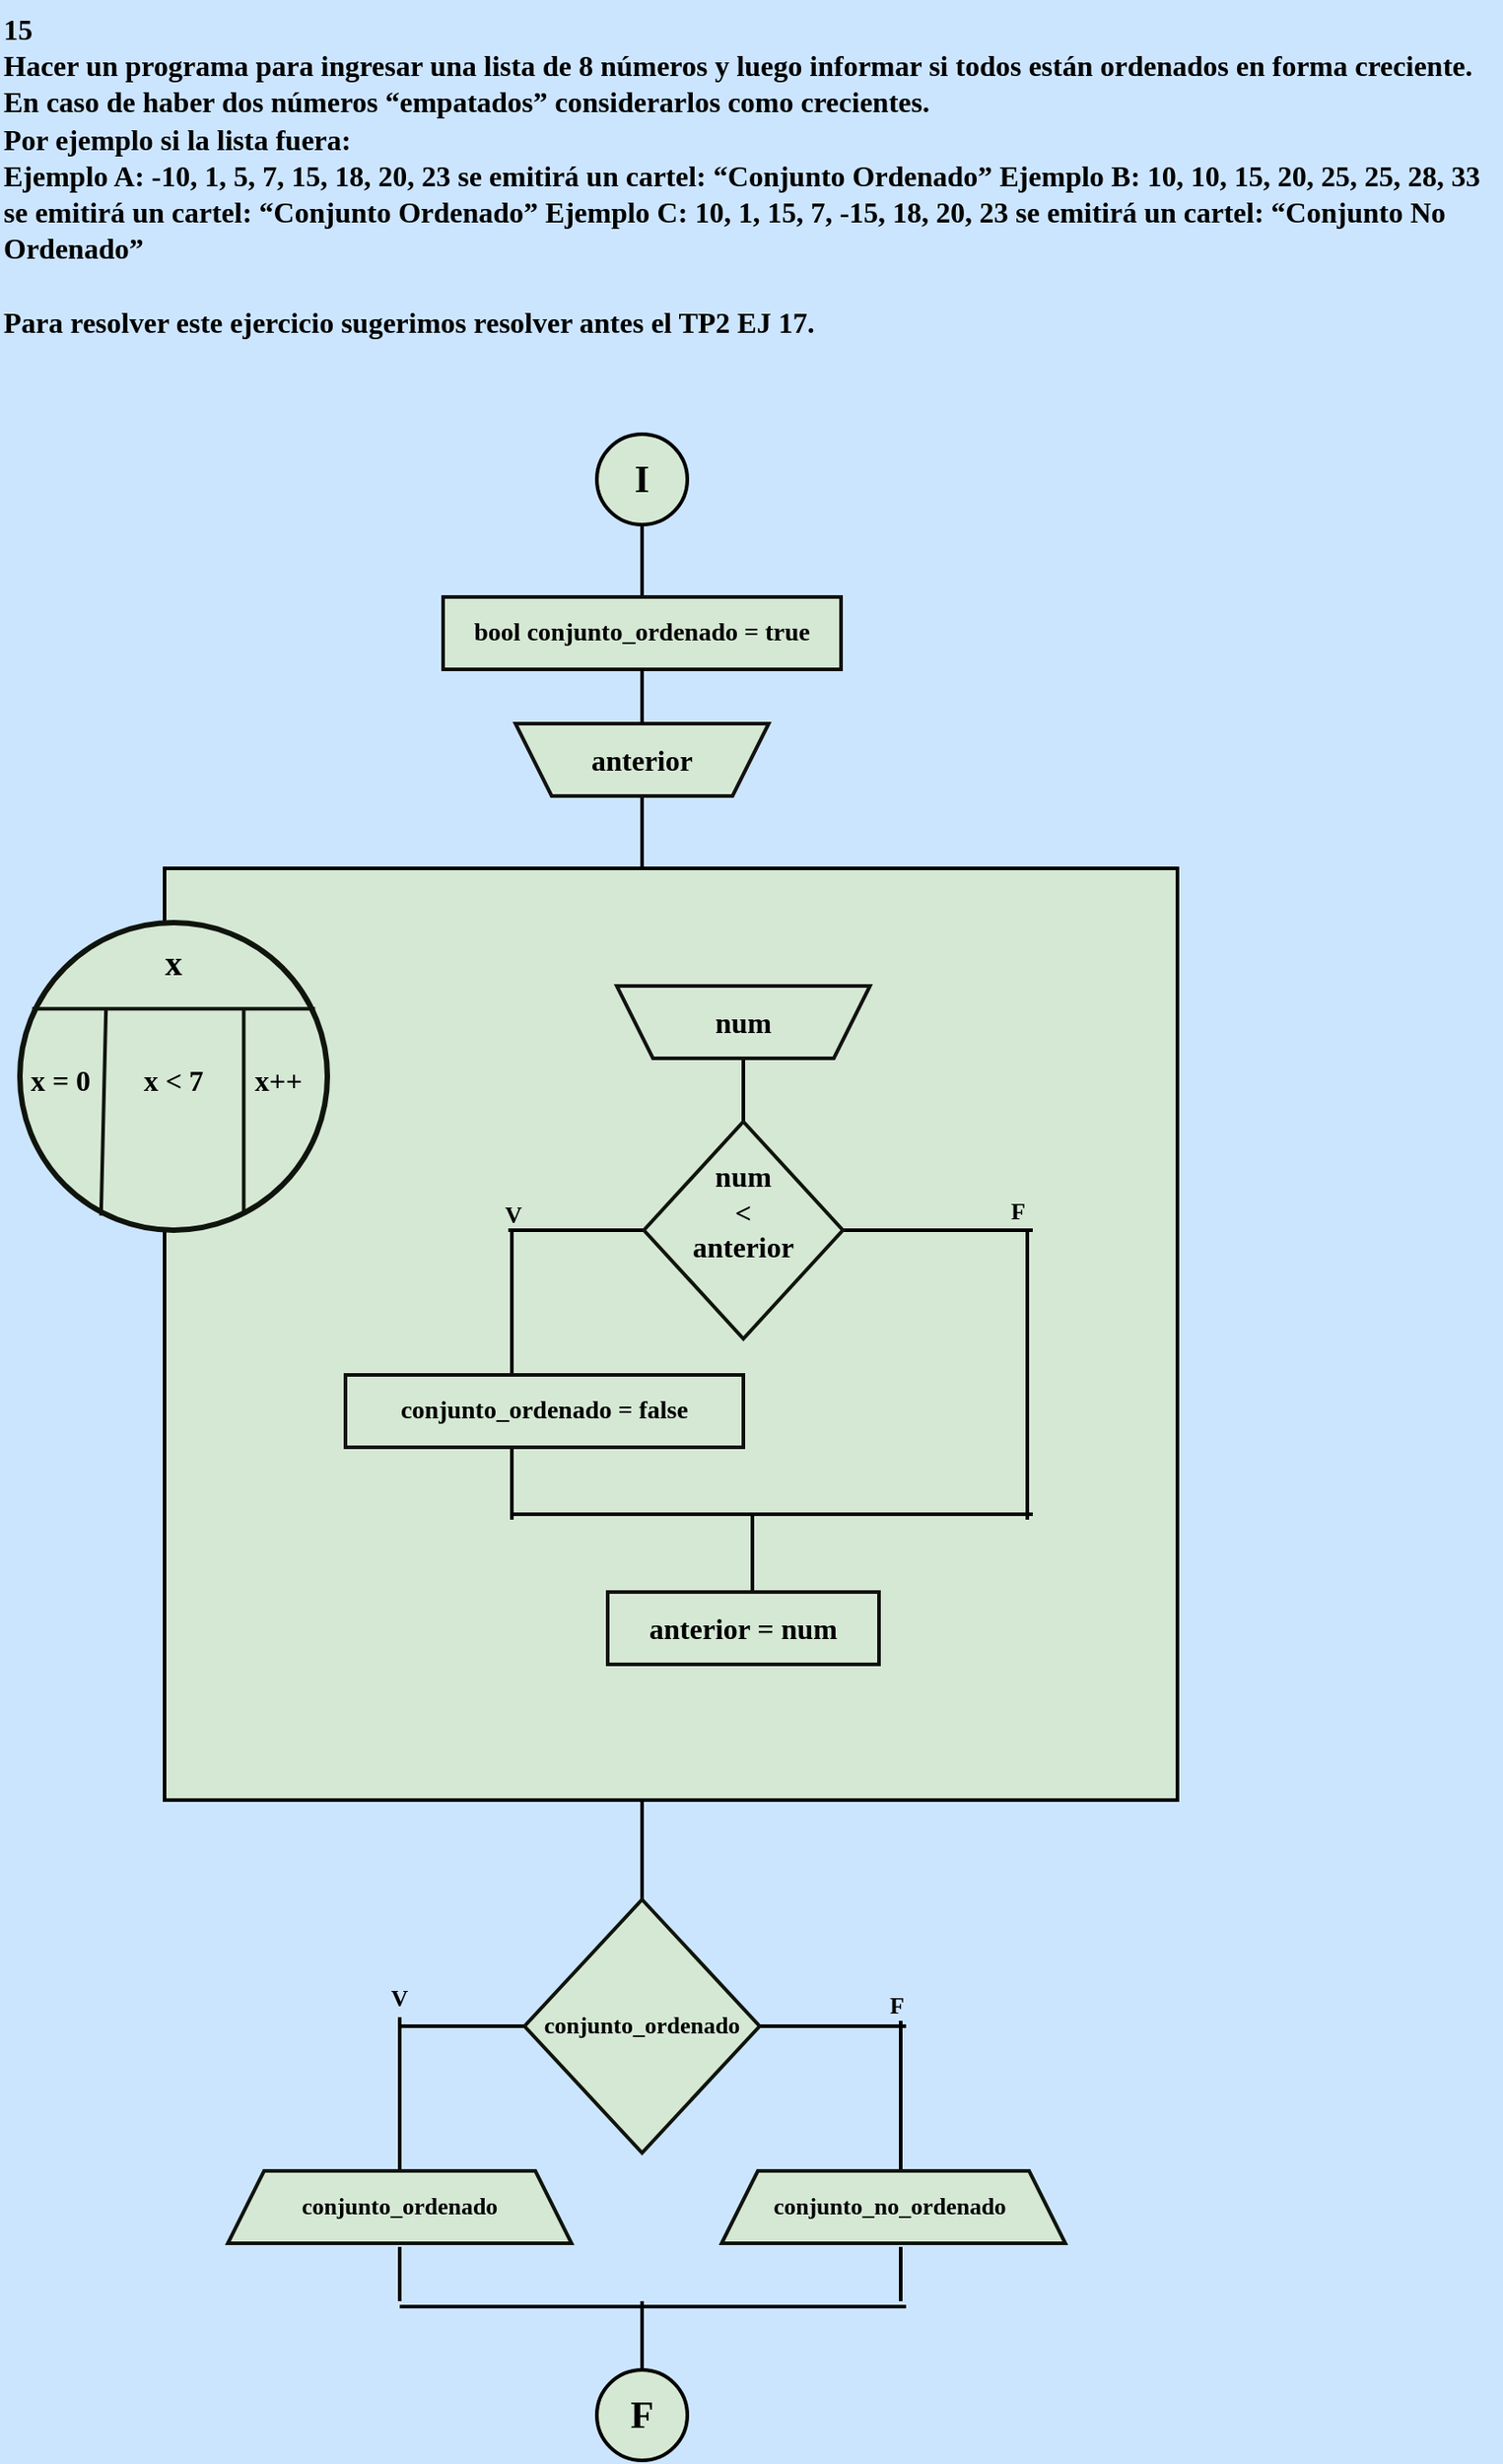 <mxfile version="24.1.0" type="device">
  <diagram name="Página-1" id="r51OezzOmQpkRalTWJqZ">
    <mxGraphModel dx="1420" dy="830" grid="1" gridSize="10" guides="1" tooltips="1" connect="1" arrows="1" fold="1" page="1" pageScale="1" pageWidth="827" pageHeight="1169" background="#CCE5FF" math="0" shadow="0">
      <root>
        <mxCell id="0" />
        <mxCell id="1" parent="0" />
        <mxCell id="4wTzUOuDTRYGj4YJrZUI-1" value="&lt;b style=&quot;font-size: 16px;&quot;&gt;&lt;font style=&quot;font-size: 16px;&quot; face=&quot;Comic Sans MS&quot; color=&quot;#000000&quot;&gt;15&lt;br&gt;Hacer un programa para ingresar una lista de 8 números y luego informar si todos están ordenados en forma creciente. En caso de haber dos números “empatados” considerarlos como crecientes.&lt;br&gt;Por ejemplo si la lista fuera:&lt;br&gt;Ejemplo A: -10, 1, 5, 7, 15, 18, 20, 23 se emitirá un cartel: “Conjunto Ordenado” Ejemplo B: 10, 10, 15, 20, 25, 25, 28, 33 se emitirá un cartel: “Conjunto Ordenado” Ejemplo C: 10, 1, 15, 7, -15, 18, 20, 23 se emitirá un cartel: “Conjunto No Ordenado”&lt;br&gt;&lt;br&gt;Para resolver este ejercicio sugerimos resolver antes el TP2 EJ 17.&lt;/font&gt;&lt;/b&gt;" style="text;whiteSpace=wrap;html=1;fontFamily=Architects Daughter;fontSource=https%3A%2F%2Ffonts.googleapis.com%2Fcss%3Ffamily%3DArchitects%2BDaughter;" vertex="1" parent="1">
          <mxGeometry x="140" y="10" width="830" height="200" as="geometry" />
        </mxCell>
        <mxCell id="4wTzUOuDTRYGj4YJrZUI-60" value="" style="line;strokeWidth=2;direction=south;html=1;hachureGap=4;fontFamily=Architects Daughter;fontSource=https://fonts.googleapis.com/css?family=Architects+Daughter;strokeColor=#000000;container=0;" vertex="1" parent="1">
          <mxGeometry x="490" y="300" width="10" height="40" as="geometry" />
        </mxCell>
        <mxCell id="4wTzUOuDTRYGj4YJrZUI-61" value="" style="line;strokeWidth=2;direction=south;html=1;hachureGap=4;fontFamily=Architects Daughter;fontSource=https://fonts.googleapis.com/css?family=Architects+Daughter;strokeColor=#000000;container=0;" vertex="1" parent="1">
          <mxGeometry x="490" y="450" width="10" height="40" as="geometry" />
        </mxCell>
        <mxCell id="4wTzUOuDTRYGj4YJrZUI-83" value="" style="line;strokeWidth=2;html=1;perimeter=backbonePerimeter;points=[];outlineConnect=0;hachureGap=4;fontFamily=Architects Daughter;fontSource=https://fonts.googleapis.com/css?family=Architects+Daughter;strokeColor=#000000;container=0;" vertex="1" parent="1">
          <mxGeometry x="361" y="1125" width="69" height="10" as="geometry" />
        </mxCell>
        <mxCell id="4wTzUOuDTRYGj4YJrZUI-82" value="" style="line;strokeWidth=2;html=1;perimeter=backbonePerimeter;points=[];outlineConnect=0;hachureGap=4;fontFamily=Architects Daughter;fontSource=https://fonts.googleapis.com/css?family=Architects+Daughter;strokeColor=#000000;container=0;" vertex="1" parent="1">
          <mxGeometry x="555" y="1125" width="86" height="10" as="geometry" />
        </mxCell>
        <mxCell id="4wTzUOuDTRYGj4YJrZUI-67" value="" style="line;strokeWidth=2;direction=south;html=1;hachureGap=4;fontFamily=Architects Daughter;fontSource=https://fonts.googleapis.com/css?family=Architects+Daughter;strokeColor=#000000;container=0;" vertex="1" parent="1">
          <mxGeometry x="356" y="1125" width="10" height="85" as="geometry" />
        </mxCell>
        <mxCell id="4wTzUOuDTRYGj4YJrZUI-66" value="" style="line;strokeWidth=2;direction=south;html=1;hachureGap=4;fontFamily=Architects Daughter;fontSource=https://fonts.googleapis.com/css?family=Architects+Daughter;strokeColor=#000000;container=0;" vertex="1" parent="1">
          <mxGeometry x="633" y="1127" width="10" height="83" as="geometry" />
        </mxCell>
        <mxCell id="4wTzUOuDTRYGj4YJrZUI-65" value="" style="line;strokeWidth=2;direction=south;html=1;hachureGap=4;fontFamily=Architects Daughter;fontSource=https://fonts.googleapis.com/css?family=Architects+Daughter;strokeColor=#000000;container=0;" vertex="1" parent="1">
          <mxGeometry x="356" y="1252" width="10" height="30" as="geometry" />
        </mxCell>
        <mxCell id="4wTzUOuDTRYGj4YJrZUI-64" value="" style="line;strokeWidth=2;direction=south;html=1;hachureGap=4;fontFamily=Architects Daughter;fontSource=https://fonts.googleapis.com/css?family=Architects+Daughter;strokeColor=#000000;container=0;" vertex="1" parent="1">
          <mxGeometry x="633" y="1252" width="10" height="30" as="geometry" />
        </mxCell>
        <mxCell id="4wTzUOuDTRYGj4YJrZUI-84" value="" style="line;strokeWidth=2;html=1;perimeter=backbonePerimeter;points=[];outlineConnect=0;hachureGap=4;fontFamily=Architects Daughter;fontSource=https://fonts.googleapis.com/css?family=Architects+Daughter;strokeColor=#000000;container=0;" vertex="1" parent="1">
          <mxGeometry x="361" y="1280" width="280" height="10" as="geometry" />
        </mxCell>
        <mxCell id="4wTzUOuDTRYGj4YJrZUI-68" value="" style="line;strokeWidth=2;direction=south;html=1;hachureGap=4;fontFamily=Architects Daughter;fontSource=https://fonts.googleapis.com/css?family=Architects+Daughter;strokeColor=#000000;container=0;" vertex="1" parent="1">
          <mxGeometry x="490" y="1282" width="10" height="38" as="geometry" />
        </mxCell>
        <mxCell id="4wTzUOuDTRYGj4YJrZUI-4" value="" style="rounded=0;whiteSpace=wrap;html=1;labelBackgroundColor=none;strokeColor=#0f100e;strokeWidth=2;align=center;verticalAlign=middle;fontFamily=Helvetica;fontSize=12;fontColor=default;fillColor=#d5e8d4;container=0;" vertex="1" parent="1">
          <mxGeometry x="385" y="340" width="220" height="40" as="geometry" />
        </mxCell>
        <mxCell id="4wTzUOuDTRYGj4YJrZUI-5" value="&lt;b&gt;&lt;font style=&quot;font-size: 14px;&quot; color=&quot;#000000&quot; face=&quot;Comic Sans MS&quot;&gt;bool conjunto_ordenado = true&lt;/font&gt;&lt;/b&gt;" style="text;strokeColor=none;align=center;fillColor=none;html=1;verticalAlign=middle;whiteSpace=wrap;rounded=0;fontFamily=Architects Daughter;fontSource=https%3A%2F%2Ffonts.googleapis.com%2Fcss%3Ffamily%3DArchitects%2BDaughter;container=0;" vertex="1" parent="1">
          <mxGeometry x="385" y="345" width="220" height="30" as="geometry" />
        </mxCell>
        <mxCell id="4wTzUOuDTRYGj4YJrZUI-3" value="" style="strokeWidth=2;html=1;shape=mxgraph.flowchart.start_2;whiteSpace=wrap;rounded=0;labelBackgroundColor=none;strokeColor=#000000;align=center;verticalAlign=middle;fontFamily=Helvetica;fontSize=12;fontColor=default;fillColor=#d5e8d4;container=0;" vertex="1" parent="1">
          <mxGeometry x="470" y="1320" width="50" height="50" as="geometry" />
        </mxCell>
        <mxCell id="4wTzUOuDTRYGj4YJrZUI-9" value="&lt;b&gt;&lt;font style=&quot;font-size: 21px;&quot; color=&quot;#000000&quot; face=&quot;Comic Sans MS&quot;&gt;F&lt;/font&gt;&lt;/b&gt;" style="text;strokeColor=none;align=center;fillColor=none;html=1;verticalAlign=middle;whiteSpace=wrap;rounded=0;fontFamily=Architects Daughter;fontSource=https://fonts.googleapis.com/css?family=Architects+Daughter;container=0;" vertex="1" parent="1">
          <mxGeometry x="480" y="1330" width="30" height="30" as="geometry" />
        </mxCell>
        <mxCell id="4wTzUOuDTRYGj4YJrZUI-2" value="" style="strokeWidth=2;html=1;shape=mxgraph.flowchart.start_2;whiteSpace=wrap;rounded=0;labelBackgroundColor=none;strokeColor=#000000;align=center;verticalAlign=middle;fontFamily=Helvetica;fontSize=12;fontColor=default;fillColor=#d5e8d4;container=0;" vertex="1" parent="1">
          <mxGeometry x="470" y="250" width="50" height="50" as="geometry" />
        </mxCell>
        <mxCell id="4wTzUOuDTRYGj4YJrZUI-8" value="&lt;b&gt;&lt;font style=&quot;font-size: 21px;&quot; color=&quot;#000000&quot; face=&quot;Comic Sans MS&quot;&gt;I&lt;/font&gt;&lt;/b&gt;" style="text;strokeColor=none;align=center;fillColor=none;html=1;verticalAlign=middle;whiteSpace=wrap;rounded=0;fontFamily=Architects Daughter;fontSource=https%3A%2F%2Ffonts.googleapis.com%2Fcss%3Ffamily%3DArchitects%2BDaughter;container=0;" vertex="1" parent="1">
          <mxGeometry x="480" y="260" width="30" height="30" as="geometry" />
        </mxCell>
        <mxCell id="4wTzUOuDTRYGj4YJrZUI-14" value="" style="shape=trapezoid;perimeter=trapezoidPerimeter;whiteSpace=wrap;html=1;fixedSize=1;rounded=0;labelBackgroundColor=none;strokeColor=#121211;strokeWidth=2;align=center;verticalAlign=middle;fontFamily=Helvetica;fontSize=12;fontColor=default;fillColor=#d5e8d4;direction=west;container=0;" vertex="1" parent="1">
          <mxGeometry x="425" y="410" width="140" height="40" as="geometry">
            <mxRectangle x="-1020" y="-650" width="50" height="40" as="alternateBounds" />
          </mxGeometry>
        </mxCell>
        <mxCell id="4wTzUOuDTRYGj4YJrZUI-15" value="&lt;font size=&quot;1&quot; face=&quot;Comic Sans MS&quot; color=&quot;#000000&quot;&gt;&lt;b style=&quot;font-size: 16px;&quot;&gt;anterior&lt;/b&gt;&lt;/font&gt;" style="text;strokeColor=none;align=center;fillColor=none;html=1;verticalAlign=middle;whiteSpace=wrap;rounded=0;fontFamily=Architects Daughter;fontSource=https://fonts.googleapis.com/css?family=Architects+Daughter;container=0;" vertex="1" parent="1">
          <mxGeometry x="455" y="415" width="80" height="30" as="geometry" />
        </mxCell>
        <mxCell id="4wTzUOuDTRYGj4YJrZUI-59" value="" style="line;strokeWidth=2;direction=south;html=1;hachureGap=4;fontFamily=Architects Daughter;fontSource=https://fonts.googleapis.com/css?family=Architects+Daughter;strokeColor=#000000;container=0;" vertex="1" parent="1">
          <mxGeometry x="490" y="380" width="10" height="30" as="geometry" />
        </mxCell>
        <mxCell id="4wTzUOuDTRYGj4YJrZUI-62" value="" style="line;strokeWidth=2;direction=south;html=1;hachureGap=4;fontFamily=Architects Daughter;fontSource=https://fonts.googleapis.com/css?family=Architects+Daughter;strokeColor=#000000;container=0;" vertex="1" parent="1">
          <mxGeometry x="490" y="1005" width="10" height="65" as="geometry" />
        </mxCell>
        <mxCell id="4wTzUOuDTRYGj4YJrZUI-19" value="" style="whiteSpace=wrap;html=1;rounded=0;labelBackgroundColor=none;strokeColor=#000000;strokeWidth=2;align=center;verticalAlign=middle;fontFamily=Helvetica;fontSize=12;fontColor=default;fillColor=#d5e8d4;container=0;" vertex="1" parent="1">
          <mxGeometry x="231" y="490" width="560" height="515" as="geometry" />
        </mxCell>
        <mxCell id="4wTzUOuDTRYGj4YJrZUI-88" value="" style="line;strokeWidth=2;direction=south;html=1;hachureGap=4;fontFamily=Architects Daughter;fontSource=https://fonts.googleapis.com/css?family=Architects+Daughter;strokeColor=#000000;container=0;" vertex="1" parent="1">
          <mxGeometry x="546" y="595" width="10" height="35" as="geometry" />
        </mxCell>
        <mxCell id="4wTzUOuDTRYGj4YJrZUI-69" value="" style="line;strokeWidth=2;html=1;perimeter=backbonePerimeter;points=[];outlineConnect=0;hachureGap=4;fontFamily=Architects Daughter;fontSource=https://fonts.googleapis.com/css?family=Architects+Daughter;strokeColor=#000000;container=0;" vertex="1" parent="1">
          <mxGeometry x="421" y="685" width="75" height="10" as="geometry" />
        </mxCell>
        <mxCell id="4wTzUOuDTRYGj4YJrZUI-87" value="" style="line;strokeWidth=2;direction=south;html=1;hachureGap=4;fontFamily=Architects Daughter;fontSource=https://fonts.googleapis.com/css?family=Architects+Daughter;strokeColor=#000000;container=0;" vertex="1" parent="1">
          <mxGeometry x="418" y="690" width="10" height="80" as="geometry" />
        </mxCell>
        <mxCell id="4wTzUOuDTRYGj4YJrZUI-70" value="" style="line;strokeWidth=2;html=1;perimeter=backbonePerimeter;points=[];outlineConnect=0;hachureGap=4;fontFamily=Architects Daughter;fontSource=https://fonts.googleapis.com/css?family=Architects+Daughter;strokeColor=#000000;container=0;" vertex="1" parent="1">
          <mxGeometry x="606" y="685" width="105" height="10" as="geometry" />
        </mxCell>
        <mxCell id="4wTzUOuDTRYGj4YJrZUI-58" value="" style="line;strokeWidth=2;direction=south;html=1;hachureGap=4;fontFamily=Architects Daughter;fontSource=https://fonts.googleapis.com/css?family=Architects+Daughter;strokeColor=#000000;container=0;" vertex="1" parent="1">
          <mxGeometry x="418" y="810" width="10" height="40" as="geometry" />
        </mxCell>
        <mxCell id="4wTzUOuDTRYGj4YJrZUI-89" value="" style="line;strokeWidth=2;direction=south;html=1;hachureGap=4;fontFamily=Architects Daughter;fontSource=https://fonts.googleapis.com/css?family=Architects+Daughter;strokeColor=#000000;container=0;" vertex="1" parent="1">
          <mxGeometry x="703" y="690" width="10" height="160" as="geometry" />
        </mxCell>
        <mxCell id="4wTzUOuDTRYGj4YJrZUI-72" value="" style="line;strokeWidth=2;html=1;perimeter=backbonePerimeter;points=[];outlineConnect=0;hachureGap=4;fontFamily=Architects Daughter;fontSource=https://fonts.googleapis.com/css?family=Architects+Daughter;strokeColor=#000000;container=0;" vertex="1" parent="1">
          <mxGeometry x="423" y="842" width="288" height="10" as="geometry" />
        </mxCell>
        <mxCell id="4wTzUOuDTRYGj4YJrZUI-63" value="" style="line;strokeWidth=2;direction=south;html=1;hachureGap=4;fontFamily=Architects Daughter;fontSource=https://fonts.googleapis.com/css?family=Architects+Daughter;strokeColor=#000000;container=0;" vertex="1" parent="1">
          <mxGeometry x="551" y="848" width="10" height="42" as="geometry" />
        </mxCell>
        <mxCell id="4wTzUOuDTRYGj4YJrZUI-27" value="" style="shape=trapezoid;perimeter=trapezoidPerimeter;whiteSpace=wrap;html=1;fixedSize=1;rounded=0;labelBackgroundColor=none;strokeColor=#121211;strokeWidth=2;align=center;verticalAlign=middle;fontFamily=Helvetica;fontSize=12;fontColor=default;fillColor=#d5e8d4;direction=west;container=0;" vertex="1" parent="1">
          <mxGeometry x="481" y="555" width="140" height="40" as="geometry">
            <mxRectangle x="-1020" y="-650" width="50" height="40" as="alternateBounds" />
          </mxGeometry>
        </mxCell>
        <mxCell id="4wTzUOuDTRYGj4YJrZUI-28" value="&lt;font size=&quot;1&quot; face=&quot;Comic Sans MS&quot; color=&quot;#000000&quot;&gt;&lt;b style=&quot;font-size: 16px;&quot;&gt;num&lt;/b&gt;&lt;/font&gt;" style="text;strokeColor=none;align=center;fillColor=none;html=1;verticalAlign=middle;whiteSpace=wrap;rounded=0;fontFamily=Architects Daughter;fontSource=https://fonts.googleapis.com/css?family=Architects+Daughter;container=0;" vertex="1" parent="1">
          <mxGeometry x="511" y="560" width="80" height="30" as="geometry" />
        </mxCell>
        <mxCell id="4wTzUOuDTRYGj4YJrZUI-21" value="" style="ellipse;whiteSpace=wrap;html=1;aspect=fixed;rounded=0;labelBackgroundColor=none;strokeColor=#0F140C;strokeWidth=3;align=center;verticalAlign=middle;fontFamily=Helvetica;fontSize=12;fontColor=default;fillColor=#d5e8d4;container=0;" vertex="1" parent="1">
          <mxGeometry x="151" y="520" width="170.0" height="170.0" as="geometry" />
        </mxCell>
        <mxCell id="4wTzUOuDTRYGj4YJrZUI-22" value="" style="endArrow=none;html=1;rounded=0;strokeColor=#0F140C;fontFamily=Helvetica;fontSize=12;fontColor=default;fillColor=#B2C9AB;strokeWidth=2;" edge="1" parent="1">
          <mxGeometry width="50" height="50" relative="1" as="geometry">
            <mxPoint x="314.2" y="567.6" as="sourcePoint" />
            <mxPoint x="157.8" y="567.6" as="targetPoint" />
          </mxGeometry>
        </mxCell>
        <mxCell id="4wTzUOuDTRYGj4YJrZUI-23" value="" style="endArrow=none;html=1;rounded=0;strokeColor=#0F140C;fontFamily=Helvetica;fontSize=12;fontColor=default;fillColor=#B2C9AB;exitX=0.264;exitY=0.952;exitDx=0;exitDy=0;exitPerimeter=0;strokeWidth=2;" edge="1" parent="1" source="4wTzUOuDTRYGj4YJrZUI-21">
          <mxGeometry width="50" height="50" relative="1" as="geometry">
            <mxPoint x="191.8" y="622" as="sourcePoint" />
            <mxPoint x="198.6" y="567.6" as="targetPoint" />
          </mxGeometry>
        </mxCell>
        <mxCell id="4wTzUOuDTRYGj4YJrZUI-24" value="" style="endArrow=none;html=1;rounded=0;strokeColor=#0F140C;fontFamily=Helvetica;fontSize=12;fontColor=default;fillColor=#B2C9AB;exitX=0.728;exitY=0.948;exitDx=0;exitDy=0;exitPerimeter=0;strokeWidth=2;" edge="1" parent="1" source="4wTzUOuDTRYGj4YJrZUI-21">
          <mxGeometry width="50" height="50" relative="1" as="geometry">
            <mxPoint x="253" y="635.6" as="sourcePoint" />
            <mxPoint x="274.76" y="567.6" as="targetPoint" />
          </mxGeometry>
        </mxCell>
        <mxCell id="4wTzUOuDTRYGj4YJrZUI-30" value="&lt;b&gt;&lt;font color=&quot;#000000&quot; style=&quot;font-size: 16px;&quot; face=&quot;Comic Sans MS&quot;&gt;x = 0&lt;/font&gt;&lt;/b&gt;" style="text;strokeColor=none;align=center;fillColor=none;html=1;verticalAlign=middle;whiteSpace=wrap;rounded=0;fontFamily=Architects Daughter;fontSource=https://fonts.googleapis.com/css?family=Architects+Daughter;container=0;" vertex="1" parent="1">
          <mxGeometry x="151" y="593.368" width="44.737" height="26.842" as="geometry" />
        </mxCell>
        <mxCell id="4wTzUOuDTRYGj4YJrZUI-32" value="&lt;font size=&quot;1&quot; face=&quot;Comic Sans MS&quot; color=&quot;#000000&quot;&gt;&lt;b style=&quot;font-size: 16px;&quot;&gt;x &amp;lt; 7&lt;/b&gt;&lt;/font&gt;" style="text;strokeColor=none;align=center;fillColor=none;html=1;verticalAlign=middle;whiteSpace=wrap;rounded=0;fontFamily=Architects Daughter;fontSource=https://fonts.googleapis.com/css?family=Architects+Daughter;container=0;" vertex="1" parent="1">
          <mxGeometry x="209.158" y="597.842" width="53.684" height="17.895" as="geometry" />
        </mxCell>
        <mxCell id="4wTzUOuDTRYGj4YJrZUI-33" value="&lt;font size=&quot;1&quot; face=&quot;Comic Sans MS&quot; color=&quot;#000000&quot;&gt;&lt;b style=&quot;font-size: 16px;&quot;&gt;x++&lt;/b&gt;&lt;/font&gt;" style="text;strokeColor=none;align=center;fillColor=none;html=1;verticalAlign=middle;whiteSpace=wrap;rounded=0;fontFamily=Architects Daughter;fontSource=https://fonts.googleapis.com/css?family=Architects+Daughter;container=0;" vertex="1" parent="1">
          <mxGeometry x="276.263" y="593.368" width="35.789" height="26.842" as="geometry" />
        </mxCell>
        <mxCell id="4wTzUOuDTRYGj4YJrZUI-34" value="&lt;font size=&quot;1&quot; face=&quot;Comic Sans MS&quot; color=&quot;#000000&quot;&gt;&lt;b style=&quot;font-size: 19px;&quot;&gt;x&lt;/b&gt;&lt;/font&gt;" style="text;strokeColor=none;align=center;fillColor=none;html=1;verticalAlign=middle;whiteSpace=wrap;rounded=0;fontFamily=Architects Daughter;fontSource=https://fonts.googleapis.com/css?family=Architects+Daughter;container=0;" vertex="1" parent="1">
          <mxGeometry x="200.211" y="529.842" width="71.579" height="26.842" as="geometry" />
        </mxCell>
        <mxCell id="4wTzUOuDTRYGj4YJrZUI-36" value="" style="rhombus;whiteSpace=wrap;html=1;rounded=0;labelBackgroundColor=none;strokeColor=#0F140C;strokeWidth=2;align=center;verticalAlign=middle;fontFamily=Helvetica;fontSize=12;fontColor=default;fillColor=#d5e8d4;container=0;" vertex="1" parent="1">
          <mxGeometry x="496" y="630" width="110" height="120" as="geometry" />
        </mxCell>
        <mxCell id="4wTzUOuDTRYGj4YJrZUI-37" value="&lt;font size=&quot;1&quot; face=&quot;Comic Sans MS&quot; color=&quot;#000000&quot;&gt;&lt;b style=&quot;font-size: 16px;&quot;&gt;num&lt;/b&gt;&lt;/font&gt;&lt;div&gt;&lt;font face=&quot;Comic Sans MS&quot; color=&quot;#000000&quot;&gt;&lt;span style=&quot;font-size: 16px;&quot;&gt;&lt;b&gt;&amp;lt;&lt;/b&gt;&lt;/span&gt;&lt;/font&gt;&lt;/div&gt;&lt;div&gt;&lt;font size=&quot;1&quot; face=&quot;Comic Sans MS&quot; color=&quot;#000000&quot;&gt;&lt;b style=&quot;font-size: 16px;&quot;&gt;anterior&lt;/b&gt;&lt;/font&gt;&lt;/div&gt;" style="text;strokeColor=none;align=center;fillColor=none;html=1;verticalAlign=middle;whiteSpace=wrap;rounded=0;fontFamily=Architects Daughter;fontSource=https://fonts.googleapis.com/css?family=Architects+Daughter;container=0;" vertex="1" parent="1">
          <mxGeometry x="511" y="645" width="80" height="70" as="geometry" />
        </mxCell>
        <mxCell id="4wTzUOuDTRYGj4YJrZUI-7" value="" style="rounded=0;whiteSpace=wrap;html=1;labelBackgroundColor=none;strokeColor=#0f100e;strokeWidth=2;align=center;verticalAlign=middle;fontFamily=Helvetica;fontSize=12;fontColor=default;fillColor=#d5e8d4;container=0;" vertex="1" parent="1">
          <mxGeometry x="331" y="770" width="220" height="40" as="geometry" />
        </mxCell>
        <mxCell id="4wTzUOuDTRYGj4YJrZUI-16" value="&lt;font size=&quot;1&quot; face=&quot;Comic Sans MS&quot; color=&quot;#000000&quot;&gt;&lt;b style=&quot;font-size: 14px;&quot;&gt;conjunto_ordenado = false&lt;/b&gt;&lt;/font&gt;" style="text;strokeColor=none;align=center;fillColor=none;html=1;verticalAlign=middle;whiteSpace=wrap;rounded=0;fontFamily=Architects Daughter;fontSource=https://fonts.googleapis.com/css?family=Architects+Daughter;container=0;" vertex="1" parent="1">
          <mxGeometry x="346" y="775" width="190" height="30" as="geometry" />
        </mxCell>
        <mxCell id="4wTzUOuDTRYGj4YJrZUI-41" value="" style="rounded=0;whiteSpace=wrap;html=1;labelBackgroundColor=none;strokeColor=#0f100e;strokeWidth=2;align=center;verticalAlign=middle;fontFamily=Helvetica;fontSize=12;fontColor=default;fillColor=#d5e8d4;container=0;" vertex="1" parent="1">
          <mxGeometry x="476" y="890" width="150" height="40" as="geometry" />
        </mxCell>
        <mxCell id="4wTzUOuDTRYGj4YJrZUI-42" value="&lt;font size=&quot;1&quot; face=&quot;Comic Sans MS&quot; color=&quot;#000000&quot;&gt;&lt;b style=&quot;font-size: 16px;&quot;&gt;anterior = num&lt;/b&gt;&lt;/font&gt;" style="text;strokeColor=none;align=center;fillColor=none;html=1;verticalAlign=middle;whiteSpace=wrap;rounded=0;fontFamily=Architects Daughter;fontSource=https://fonts.googleapis.com/css?family=Architects+Daughter;container=0;" vertex="1" parent="1">
          <mxGeometry x="486" y="895" width="130" height="30" as="geometry" />
        </mxCell>
        <mxCell id="4wTzUOuDTRYGj4YJrZUI-46" value="" style="rhombus;whiteSpace=wrap;html=1;rounded=0;labelBackgroundColor=none;strokeColor=#0F140C;strokeWidth=2;align=center;verticalAlign=middle;fontFamily=Helvetica;fontSize=12;fontColor=default;fillColor=#d5e8d4;container=0;" vertex="1" parent="1">
          <mxGeometry x="430" y="1060" width="130" height="140" as="geometry" />
        </mxCell>
        <mxCell id="4wTzUOuDTRYGj4YJrZUI-47" value="&lt;font size=&quot;1&quot; face=&quot;Comic Sans MS&quot; color=&quot;#000000&quot;&gt;&lt;b style=&quot;font-size: 13px;&quot;&gt;conjunto_ordenado&lt;/b&gt;&lt;/font&gt;" style="text;strokeColor=none;align=center;fillColor=none;html=1;verticalAlign=middle;whiteSpace=wrap;rounded=0;fontFamily=Architects Daughter;fontSource=https://fonts.googleapis.com/css?family=Architects+Daughter;container=0;" vertex="1" parent="1">
          <mxGeometry x="440" y="1115" width="110" height="30" as="geometry" />
        </mxCell>
        <mxCell id="4wTzUOuDTRYGj4YJrZUI-50" value="" style="shape=trapezoid;perimeter=trapezoidPerimeter;whiteSpace=wrap;html=1;fixedSize=1;rounded=0;labelBackgroundColor=none;strokeColor=#0F140C;strokeWidth=2;align=center;verticalAlign=middle;fontFamily=Helvetica;fontSize=12;fontColor=default;fillColor=#d5e8d4;container=0;" vertex="1" parent="1">
          <mxGeometry x="266" y="1210" width="190" height="40" as="geometry" />
        </mxCell>
        <mxCell id="4wTzUOuDTRYGj4YJrZUI-52" value="&lt;font size=&quot;1&quot; face=&quot;Comic Sans MS&quot; color=&quot;#000000&quot;&gt;&lt;b style=&quot;font-size: 13px;&quot;&gt;conjunto_ordenado&lt;/b&gt;&lt;/font&gt;" style="text;strokeColor=none;align=center;fillColor=none;html=1;verticalAlign=middle;whiteSpace=wrap;rounded=0;fontFamily=Architects Daughter;fontSource=https://fonts.googleapis.com/css?family=Architects+Daughter;container=0;" vertex="1" parent="1">
          <mxGeometry x="306" y="1215" width="110" height="30" as="geometry" />
        </mxCell>
        <mxCell id="4wTzUOuDTRYGj4YJrZUI-55" value="" style="shape=trapezoid;perimeter=trapezoidPerimeter;whiteSpace=wrap;html=1;fixedSize=1;rounded=0;labelBackgroundColor=none;strokeColor=#0F140C;strokeWidth=2;align=center;verticalAlign=middle;fontFamily=Helvetica;fontSize=12;fontColor=default;fillColor=#d5e8d4;container=0;" vertex="1" parent="1">
          <mxGeometry x="539" y="1210" width="190" height="40" as="geometry" />
        </mxCell>
        <mxCell id="4wTzUOuDTRYGj4YJrZUI-56" value="&lt;font size=&quot;1&quot; face=&quot;Comic Sans MS&quot; color=&quot;#000000&quot;&gt;&lt;b style=&quot;font-size: 13px;&quot;&gt;conjunto_no_ordenado&lt;/b&gt;&lt;/font&gt;" style="text;strokeColor=none;align=center;fillColor=none;html=1;verticalAlign=middle;whiteSpace=wrap;rounded=0;fontFamily=Architects Daughter;fontSource=https://fonts.googleapis.com/css?family=Architects+Daughter;container=0;" vertex="1" parent="1">
          <mxGeometry x="572" y="1215" width="120" height="30" as="geometry" />
        </mxCell>
        <mxCell id="4wTzUOuDTRYGj4YJrZUI-93" value="&lt;b&gt;&lt;font color=&quot;#000000&quot; style=&quot;font-size: 13px;&quot; face=&quot;Comic Sans MS&quot;&gt;V&lt;/font&gt;&lt;/b&gt;" style="text;strokeColor=none;align=center;fillColor=none;html=1;verticalAlign=middle;whiteSpace=wrap;rounded=0;fontFamily=Architects Daughter;fontSource=https%3A%2F%2Ffonts.googleapis.com%2Fcss%3Ffamily%3DArchitects%2BDaughter;" vertex="1" parent="1">
          <mxGeometry x="409" y="667" width="30" height="30" as="geometry" />
        </mxCell>
        <mxCell id="4wTzUOuDTRYGj4YJrZUI-94" value="&lt;b&gt;&lt;font color=&quot;#000000&quot; style=&quot;font-size: 13px;&quot; face=&quot;Comic Sans MS&quot;&gt;F&lt;/font&gt;&lt;/b&gt;" style="text;strokeColor=none;align=center;fillColor=none;html=1;verticalAlign=middle;whiteSpace=wrap;rounded=0;fontFamily=Architects Daughter;fontSource=https://fonts.googleapis.com/css?family=Architects+Daughter;" vertex="1" parent="1">
          <mxGeometry x="688" y="665" width="30" height="30" as="geometry" />
        </mxCell>
        <mxCell id="4wTzUOuDTRYGj4YJrZUI-95" value="&lt;b&gt;&lt;font color=&quot;#000000&quot; style=&quot;font-size: 13px;&quot; face=&quot;Comic Sans MS&quot;&gt;V&lt;/font&gt;&lt;/b&gt;" style="text;strokeColor=none;align=center;fillColor=none;html=1;verticalAlign=middle;whiteSpace=wrap;rounded=0;fontFamily=Architects Daughter;fontSource=https://fonts.googleapis.com/css?family=Architects+Daughter;" vertex="1" parent="1">
          <mxGeometry x="346" y="1100" width="30" height="30" as="geometry" />
        </mxCell>
        <mxCell id="4wTzUOuDTRYGj4YJrZUI-96" value="&lt;b&gt;&lt;font color=&quot;#000000&quot; style=&quot;font-size: 13px;&quot; face=&quot;Comic Sans MS&quot;&gt;F&lt;/font&gt;&lt;/b&gt;" style="text;strokeColor=none;align=center;fillColor=none;html=1;verticalAlign=middle;whiteSpace=wrap;rounded=0;fontFamily=Architects Daughter;fontSource=https://fonts.googleapis.com/css?family=Architects+Daughter;" vertex="1" parent="1">
          <mxGeometry x="621" y="1104" width="30" height="30" as="geometry" />
        </mxCell>
      </root>
    </mxGraphModel>
  </diagram>
</mxfile>
